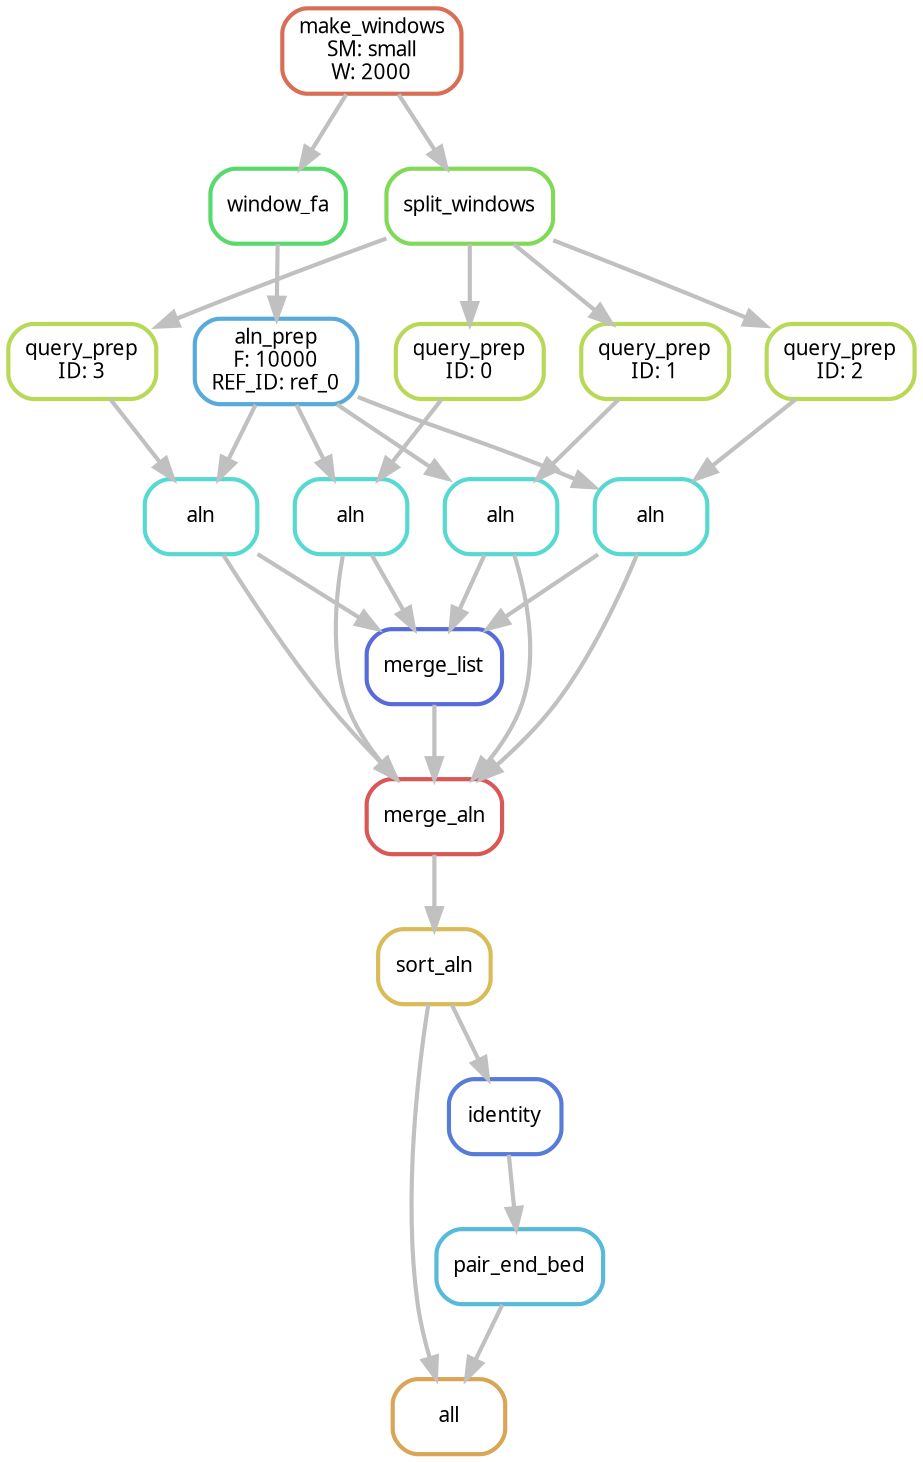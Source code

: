 digraph snakemake_dag {
    graph[bgcolor=white, margin=0];
    node[shape=box, style=rounded, fontname=sans,                 fontsize=10, penwidth=2];
    edge[penwidth=2, color=grey];
	0[label = "all", color = "0.10 0.6 0.85", style="rounded"];
	1[label = "sort_aln", color = "0.13 0.6 0.85", style="rounded"];
	2[label = "merge_aln", color = "0.00 0.6 0.85", style="rounded"];
	3[label = "merge_list", color = "0.64 0.6 0.85", style="rounded"];
	4[label = "aln", color = "0.49 0.6 0.85", style="rounded"];
	5[label = "aln_prep\nF: 10000\nREF_ID: ref_0", color = "0.56 0.6 0.85", style="rounded"];
	6[label = "window_fa", color = "0.36 0.6 0.85", style="rounded"];
	7[label = "make_windows\nSM: small\nW: 2000", color = "0.03 0.6 0.85", style="rounded"];
	8[label = "query_prep\nID: 0", color = "0.21 0.6 0.85", style="rounded"];
	9[label = "split_windows", color = "0.28 0.6 0.85", style="rounded"];
	10[label = "aln", color = "0.49 0.6 0.85", style="rounded"];
	11[label = "query_prep\nID: 1", color = "0.21 0.6 0.85", style="rounded"];
	12[label = "aln", color = "0.49 0.6 0.85", style="rounded"];
	13[label = "query_prep\nID: 2", color = "0.21 0.6 0.85", style="rounded"];
	14[label = "aln", color = "0.49 0.6 0.85", style="rounded"];
	15[label = "query_prep\nID: 3", color = "0.21 0.6 0.85", style="rounded"];
	16[label = "pair_end_bed", color = "0.54 0.6 0.85", style="rounded"];
	17[label = "identity", color = "0.62 0.6 0.85", style="rounded"];
	1 -> 0
	16 -> 0
	2 -> 1
	3 -> 2
	4 -> 2
	10 -> 2
	12 -> 2
	14 -> 2
	4 -> 3
	10 -> 3
	12 -> 3
	14 -> 3
	5 -> 4
	8 -> 4
	6 -> 5
	7 -> 6
	9 -> 8
	7 -> 9
	5 -> 10
	11 -> 10
	9 -> 11
	5 -> 12
	13 -> 12
	9 -> 13
	5 -> 14
	15 -> 14
	9 -> 15
	17 -> 16
	1 -> 17
}            
